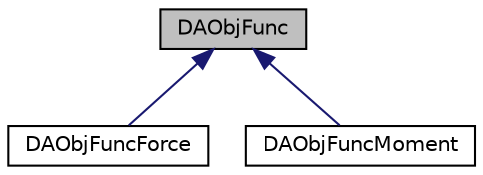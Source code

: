digraph "DAObjFunc"
{
  bgcolor="transparent";
  edge [fontname="Helvetica",fontsize="10",labelfontname="Helvetica",labelfontsize="10"];
  node [fontname="Helvetica",fontsize="10",shape=record];
  Node0 [label="DAObjFunc",height=0.2,width=0.4,color="black", fillcolor="grey75", style="filled", fontcolor="black"];
  Node0 -> Node1 [dir="back",color="midnightblue",fontsize="10",style="solid",fontname="Helvetica"];
  Node1 [label="DAObjFuncForce",height=0.2,width=0.4,color="black",URL="$classFoam_1_1DAObjFuncForce.html"];
  Node0 -> Node2 [dir="back",color="midnightblue",fontsize="10",style="solid",fontname="Helvetica"];
  Node2 [label="DAObjFuncMoment",height=0.2,width=0.4,color="black",URL="$classFoam_1_1DAObjFuncMoment.html"];
}
